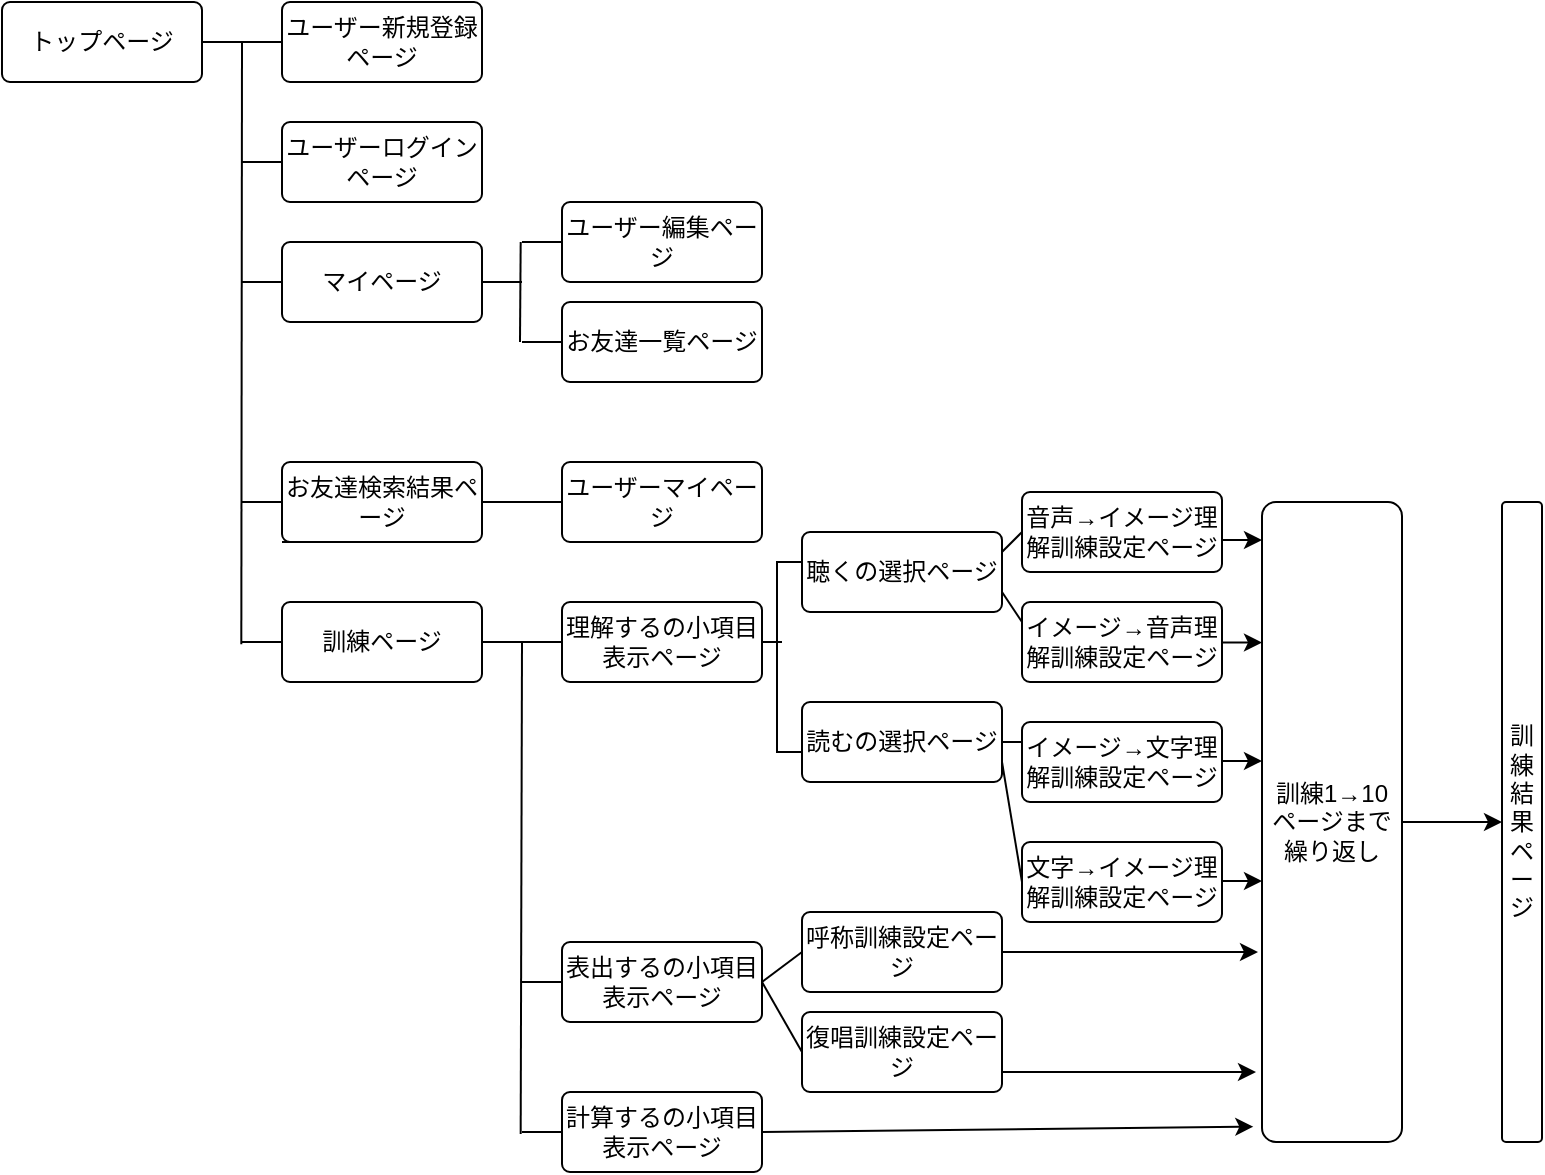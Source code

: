 <mxfile>
    <diagram id="FwakL_awWPRegk3kJKVq" name="ページ1">
        <mxGraphModel dx="737" dy="402" grid="1" gridSize="10" guides="1" tooltips="1" connect="1" arrows="1" fold="1" page="1" pageScale="1" pageWidth="827" pageHeight="1169" math="0" shadow="0">
            <root>
                <mxCell id="0"/>
                <mxCell id="1" parent="0"/>
                <mxCell id="4" value="ユーザー新規登録ページ" style="rounded=1;arcSize=10;whiteSpace=wrap;html=1;align=center;" parent="1" vertex="1">
                    <mxGeometry x="180" y="40" width="100" height="40" as="geometry"/>
                </mxCell>
                <mxCell id="5" value="ユーザーログインページ" style="rounded=1;arcSize=10;whiteSpace=wrap;html=1;align=center;" parent="1" vertex="1">
                    <mxGeometry x="180" y="100" width="100" height="40" as="geometry"/>
                </mxCell>
                <mxCell id="6" value="トップページ" style="rounded=1;arcSize=10;whiteSpace=wrap;html=1;align=center;" parent="1" vertex="1">
                    <mxGeometry x="40" y="40" width="100" height="40" as="geometry"/>
                </mxCell>
                <mxCell id="7" value="マイページ" style="rounded=1;arcSize=10;whiteSpace=wrap;html=1;align=center;" parent="1" vertex="1">
                    <mxGeometry x="180" y="160" width="100" height="40" as="geometry"/>
                </mxCell>
                <mxCell id="79" style="edgeStyle=none;html=1;exitX=0;exitY=0.5;exitDx=0;exitDy=0;entryX=1;entryY=0.75;entryDx=0;entryDy=0;endArrow=none;endFill=0;" edge="1" parent="1" source="8" target="37">
                    <mxGeometry relative="1" as="geometry"/>
                </mxCell>
                <mxCell id="8" value="文字→イメージ理解訓練設定ページ" style="rounded=1;arcSize=10;whiteSpace=wrap;html=1;align=center;" parent="1" vertex="1">
                    <mxGeometry x="550" y="460" width="100" height="40" as="geometry"/>
                </mxCell>
                <mxCell id="9" value="訓練ページ" style="rounded=1;arcSize=10;whiteSpace=wrap;html=1;align=center;" parent="1" vertex="1">
                    <mxGeometry x="180" y="340" width="100" height="40" as="geometry"/>
                </mxCell>
                <mxCell id="10" value="お友達検索結果ページ" style="rounded=1;arcSize=10;whiteSpace=wrap;html=1;align=center;" parent="1" vertex="1">
                    <mxGeometry x="180" y="270" width="100" height="40" as="geometry"/>
                </mxCell>
                <mxCell id="11" value="ユーザー編集ページ" style="rounded=1;arcSize=10;whiteSpace=wrap;html=1;align=center;" parent="1" vertex="1">
                    <mxGeometry x="320" y="140" width="100" height="40" as="geometry"/>
                </mxCell>
                <mxCell id="82" style="edgeStyle=none;html=1;exitX=1;exitY=0.75;exitDx=0;exitDy=0;startArrow=none;startFill=0;endArrow=classic;endFill=1;" edge="1" parent="1" source="13">
                    <mxGeometry relative="1" as="geometry">
                        <mxPoint x="667" y="575" as="targetPoint"/>
                    </mxGeometry>
                </mxCell>
                <mxCell id="13" value="復唱訓練設定ページ" style="rounded=1;arcSize=10;whiteSpace=wrap;html=1;align=center;" parent="1" vertex="1">
                    <mxGeometry x="440" y="545" width="100" height="40" as="geometry"/>
                </mxCell>
                <mxCell id="14" value="お友達一覧ページ" style="rounded=1;arcSize=10;whiteSpace=wrap;html=1;align=center;" parent="1" vertex="1">
                    <mxGeometry x="320" y="190" width="100" height="40" as="geometry"/>
                </mxCell>
                <mxCell id="15" value="ユーザーマイページ" style="rounded=1;arcSize=10;whiteSpace=wrap;html=1;align=center;" parent="1" vertex="1">
                    <mxGeometry x="320" y="270" width="100" height="40" as="geometry"/>
                </mxCell>
                <mxCell id="17" value="" style="line;strokeWidth=1;rotatable=0;dashed=0;labelPosition=right;align=left;verticalAlign=middle;spacingTop=0;spacingLeft=6;points=[];portConstraint=eastwest;" parent="1" vertex="1">
                    <mxGeometry x="140" y="55" width="40" height="10" as="geometry"/>
                </mxCell>
                <mxCell id="18" value="" style="line;strokeWidth=1;rotatable=0;dashed=0;labelPosition=right;align=left;verticalAlign=middle;spacingTop=0;spacingLeft=6;points=[];portConstraint=eastwest;" parent="1" vertex="1">
                    <mxGeometry x="160" y="285" width="20" height="10" as="geometry"/>
                </mxCell>
                <mxCell id="19" value="" style="line;strokeWidth=1;rotatable=0;dashed=0;labelPosition=right;align=left;verticalAlign=middle;spacingTop=0;spacingLeft=6;points=[];portConstraint=eastwest;" parent="1" vertex="1">
                    <mxGeometry x="160" y="115" width="20" height="10" as="geometry"/>
                </mxCell>
                <mxCell id="20" value="" style="line;strokeWidth=1;rotatable=0;dashed=0;labelPosition=right;align=left;verticalAlign=middle;spacingTop=0;spacingLeft=6;points=[];portConstraint=eastwest;" parent="1" vertex="1">
                    <mxGeometry x="160" y="175" width="20" height="10" as="geometry"/>
                </mxCell>
                <mxCell id="21" value="" style="line;strokeWidth=1;rotatable=0;dashed=0;labelPosition=right;align=left;verticalAlign=middle;spacingTop=0;spacingLeft=6;points=[];portConstraint=eastwest;" parent="1" vertex="1">
                    <mxGeometry x="280" y="175" width="20" height="10" as="geometry"/>
                </mxCell>
                <mxCell id="22" value="" style="line;strokeWidth=1;rotatable=0;dashed=0;labelPosition=right;align=left;verticalAlign=middle;spacingTop=0;spacingLeft=6;points=[];portConstraint=eastwest;" parent="1" vertex="1">
                    <mxGeometry x="180" y="305" width="20" height="10" as="geometry"/>
                </mxCell>
                <mxCell id="23" value="" style="line;strokeWidth=1;rotatable=0;dashed=0;labelPosition=right;align=left;verticalAlign=middle;spacingTop=0;spacingLeft=6;points=[];portConstraint=eastwest;" parent="1" vertex="1">
                    <mxGeometry x="280" y="355" width="40" height="10" as="geometry"/>
                </mxCell>
                <mxCell id="24" value="" style="line;strokeWidth=1;rotatable=0;dashed=0;labelPosition=right;align=left;verticalAlign=middle;spacingTop=0;spacingLeft=6;points=[];portConstraint=eastwest;" parent="1" vertex="1">
                    <mxGeometry x="280" y="285" width="40" height="10" as="geometry"/>
                </mxCell>
                <mxCell id="25" value="" style="line;strokeWidth=1;rotatable=0;dashed=0;labelPosition=right;align=left;verticalAlign=middle;spacingTop=0;spacingLeft=6;points=[];portConstraint=eastwest;" parent="1" vertex="1">
                    <mxGeometry x="210" y="335" width="20" height="10" as="geometry"/>
                </mxCell>
                <mxCell id="26" value="" style="line;strokeWidth=1;rotatable=0;dashed=0;labelPosition=right;align=left;verticalAlign=middle;spacingTop=0;spacingLeft=6;points=[];portConstraint=eastwest;" parent="1" vertex="1">
                    <mxGeometry x="160" y="355" width="20" height="10" as="geometry"/>
                </mxCell>
                <mxCell id="27" value="" style="line;strokeWidth=1;rotatable=0;dashed=0;labelPosition=right;align=left;verticalAlign=middle;spacingTop=0;spacingLeft=6;points=[];portConstraint=eastwest;" parent="1" vertex="1">
                    <mxGeometry x="300" y="155" width="20" height="10" as="geometry"/>
                </mxCell>
                <mxCell id="28" value="" style="line;strokeWidth=1;rotatable=0;dashed=0;labelPosition=right;align=left;verticalAlign=middle;spacingTop=0;spacingLeft=6;points=[];portConstraint=eastwest;" parent="1" vertex="1">
                    <mxGeometry x="300" y="205" width="20" height="10" as="geometry"/>
                </mxCell>
                <mxCell id="29" value="" style="line;strokeWidth=1;rotatable=0;dashed=0;labelPosition=right;align=left;verticalAlign=middle;spacingTop=0;spacingLeft=6;points=[];portConstraint=eastwest;" parent="1" vertex="1">
                    <mxGeometry x="300" y="600" width="20" height="10" as="geometry"/>
                </mxCell>
                <mxCell id="30" value="" style="line;strokeWidth=1;rotatable=0;dashed=0;labelPosition=right;align=left;verticalAlign=middle;spacingTop=0;spacingLeft=6;points=[];portConstraint=eastwest;" parent="1" vertex="1">
                    <mxGeometry x="300" y="525" width="20" height="10" as="geometry"/>
                </mxCell>
                <mxCell id="32" value="" style="endArrow=none;html=1;exitX=-0.017;exitY=0.617;exitDx=0;exitDy=0;exitPerimeter=0;" parent="1" edge="1">
                    <mxGeometry width="50" height="50" relative="1" as="geometry">
                        <mxPoint x="159.66" y="361.17" as="sourcePoint"/>
                        <mxPoint x="160" y="60" as="targetPoint"/>
                    </mxGeometry>
                </mxCell>
                <mxCell id="33" value="" style="endArrow=none;html=1;" parent="1" edge="1">
                    <mxGeometry width="50" height="50" relative="1" as="geometry">
                        <mxPoint x="299" y="210" as="sourcePoint"/>
                        <mxPoint x="299.34" y="160" as="targetPoint"/>
                    </mxGeometry>
                </mxCell>
                <mxCell id="34" value="" style="endArrow=none;html=1;exitX=-0.033;exitY=0.6;exitDx=0;exitDy=0;exitPerimeter=0;" parent="1" edge="1" source="29">
                    <mxGeometry width="50" height="50" relative="1" as="geometry">
                        <mxPoint x="300" y="600" as="sourcePoint"/>
                        <mxPoint x="300" y="360" as="targetPoint"/>
                    </mxGeometry>
                </mxCell>
                <mxCell id="81" style="edgeStyle=none;html=1;exitX=0;exitY=0.5;exitDx=0;exitDy=0;entryX=1;entryY=0.5;entryDx=0;entryDy=0;endArrow=none;endFill=0;startArrow=classic;startFill=1;" edge="1" parent="1" source="36" target="73">
                    <mxGeometry relative="1" as="geometry"/>
                </mxCell>
                <mxCell id="36" value="訓練結果ページ" style="rounded=1;arcSize=10;whiteSpace=wrap;html=1;align=center;" parent="1" vertex="1">
                    <mxGeometry x="790" y="290" width="20" height="320" as="geometry"/>
                </mxCell>
                <mxCell id="37" value="読むの選択ページ" style="rounded=1;arcSize=10;whiteSpace=wrap;html=1;align=center;" parent="1" vertex="1">
                    <mxGeometry x="440" y="390" width="100" height="40" as="geometry"/>
                </mxCell>
                <mxCell id="40" value="聴くの選択ページ" style="rounded=1;arcSize=10;whiteSpace=wrap;html=1;align=center;" parent="1" vertex="1">
                    <mxGeometry x="440" y="305" width="100" height="40" as="geometry"/>
                </mxCell>
                <mxCell id="49" value="" style="endArrow=classic;html=1;" parent="1" edge="1">
                    <mxGeometry width="50" height="50" relative="1" as="geometry">
                        <mxPoint x="650" y="419.5" as="sourcePoint"/>
                        <mxPoint x="670" y="419.5" as="targetPoint"/>
                    </mxGeometry>
                </mxCell>
                <mxCell id="50" value="" style="endArrow=classic;html=1;" parent="1" edge="1">
                    <mxGeometry width="50" height="50" relative="1" as="geometry">
                        <mxPoint x="650" y="479.5" as="sourcePoint"/>
                        <mxPoint x="670" y="479.5" as="targetPoint"/>
                    </mxGeometry>
                </mxCell>
                <mxCell id="51" value="" style="endArrow=classic;html=1;" parent="1" edge="1">
                    <mxGeometry width="50" height="50" relative="1" as="geometry">
                        <mxPoint x="650" y="360.25" as="sourcePoint"/>
                        <mxPoint x="670" y="360.25" as="targetPoint"/>
                    </mxGeometry>
                </mxCell>
                <mxCell id="76" style="edgeStyle=none;html=1;exitX=0;exitY=0.5;exitDx=0;exitDy=0;entryX=1;entryY=0.25;entryDx=0;entryDy=0;endArrow=none;endFill=0;" edge="1" parent="1" source="52" target="40">
                    <mxGeometry relative="1" as="geometry"/>
                </mxCell>
                <mxCell id="52" value="音声→イメージ理解訓練設定ページ" style="rounded=1;arcSize=10;whiteSpace=wrap;html=1;align=center;" vertex="1" parent="1">
                    <mxGeometry x="550" y="285" width="100" height="40" as="geometry"/>
                </mxCell>
                <mxCell id="78" style="edgeStyle=none;html=1;exitX=0;exitY=0.25;exitDx=0;exitDy=0;entryX=1;entryY=0.5;entryDx=0;entryDy=0;endArrow=none;endFill=0;" edge="1" parent="1" source="53" target="37">
                    <mxGeometry relative="1" as="geometry"/>
                </mxCell>
                <mxCell id="53" value="イメージ→文字理解訓練設定ページ" style="rounded=1;arcSize=10;whiteSpace=wrap;html=1;align=center;" vertex="1" parent="1">
                    <mxGeometry x="550" y="400" width="100" height="40" as="geometry"/>
                </mxCell>
                <mxCell id="57" value="理解するの小項目表示ページ" style="rounded=1;arcSize=10;whiteSpace=wrap;html=1;align=center;" vertex="1" parent="1">
                    <mxGeometry x="320" y="340" width="100" height="40" as="geometry"/>
                </mxCell>
                <mxCell id="80" style="edgeStyle=none;html=1;exitX=1;exitY=0.5;exitDx=0;exitDy=0;entryX=0;entryY=0.5;entryDx=0;entryDy=0;endArrow=none;endFill=0;" edge="1" parent="1" source="58" target="13">
                    <mxGeometry relative="1" as="geometry"/>
                </mxCell>
                <mxCell id="85" style="edgeStyle=none;html=1;exitX=1;exitY=0.5;exitDx=0;exitDy=0;entryX=0;entryY=0.5;entryDx=0;entryDy=0;startArrow=none;startFill=0;endArrow=none;endFill=0;" edge="1" parent="1" source="58" target="84">
                    <mxGeometry relative="1" as="geometry"/>
                </mxCell>
                <mxCell id="58" value="表出するの小項目表示ページ" style="rounded=1;arcSize=10;whiteSpace=wrap;html=1;align=center;" vertex="1" parent="1">
                    <mxGeometry x="320" y="510" width="100" height="40" as="geometry"/>
                </mxCell>
                <mxCell id="83" style="edgeStyle=none;html=1;exitX=1;exitY=0.5;exitDx=0;exitDy=0;entryX=-0.062;entryY=0.976;entryDx=0;entryDy=0;entryPerimeter=0;startArrow=none;startFill=0;endArrow=classic;endFill=1;" edge="1" parent="1" source="59" target="73">
                    <mxGeometry relative="1" as="geometry"/>
                </mxCell>
                <mxCell id="59" value="計算するの小項目表示ページ" style="rounded=1;arcSize=10;whiteSpace=wrap;html=1;align=center;" vertex="1" parent="1">
                    <mxGeometry x="320" y="585" width="100" height="40" as="geometry"/>
                </mxCell>
                <mxCell id="67" value="" style="shape=partialRectangle;whiteSpace=wrap;html=1;bottom=1;right=1;left=1;top=0;fillColor=none;routingCenterX=-0.5;rotation=90;" vertex="1" parent="1">
                    <mxGeometry x="386.25" y="361.25" width="95" height="12.5" as="geometry"/>
                </mxCell>
                <mxCell id="69" value="" style="endArrow=none;html=1;exitX=1;exitY=0.5;exitDx=0;exitDy=0;" edge="1" parent="1" source="57">
                    <mxGeometry width="50" height="50" relative="1" as="geometry">
                        <mxPoint x="410" y="420" as="sourcePoint"/>
                        <mxPoint x="430" y="360" as="targetPoint"/>
                    </mxGeometry>
                </mxCell>
                <mxCell id="77" style="edgeStyle=none;html=1;exitX=0;exitY=0.25;exitDx=0;exitDy=0;entryX=1;entryY=0.75;entryDx=0;entryDy=0;endArrow=none;endFill=0;" edge="1" parent="1" source="70" target="40">
                    <mxGeometry relative="1" as="geometry"/>
                </mxCell>
                <mxCell id="70" value="イメージ→音声理解訓練設定ページ" style="rounded=1;arcSize=10;whiteSpace=wrap;html=1;align=center;" vertex="1" parent="1">
                    <mxGeometry x="550" y="340" width="100" height="40" as="geometry"/>
                </mxCell>
                <mxCell id="71" value="" style="endArrow=classic;html=1;" edge="1" parent="1">
                    <mxGeometry width="50" height="50" relative="1" as="geometry">
                        <mxPoint x="650" y="309" as="sourcePoint"/>
                        <mxPoint x="670" y="309" as="targetPoint"/>
                    </mxGeometry>
                </mxCell>
                <mxCell id="73" value="訓練1→10ページまで繰り返し" style="rounded=1;arcSize=10;whiteSpace=wrap;html=1;align=center;" vertex="1" parent="1">
                    <mxGeometry x="670" y="290" width="70" height="320" as="geometry"/>
                </mxCell>
                <mxCell id="86" style="edgeStyle=none;html=1;exitX=1;exitY=0.5;exitDx=0;exitDy=0;startArrow=none;startFill=0;endArrow=classic;endFill=1;" edge="1" parent="1" source="84">
                    <mxGeometry relative="1" as="geometry">
                        <mxPoint x="668" y="515" as="targetPoint"/>
                    </mxGeometry>
                </mxCell>
                <mxCell id="84" value="呼称訓練設定ページ" style="rounded=1;arcSize=10;whiteSpace=wrap;html=1;align=center;" vertex="1" parent="1">
                    <mxGeometry x="440" y="495" width="100" height="40" as="geometry"/>
                </mxCell>
            </root>
        </mxGraphModel>
    </diagram>
</mxfile>
